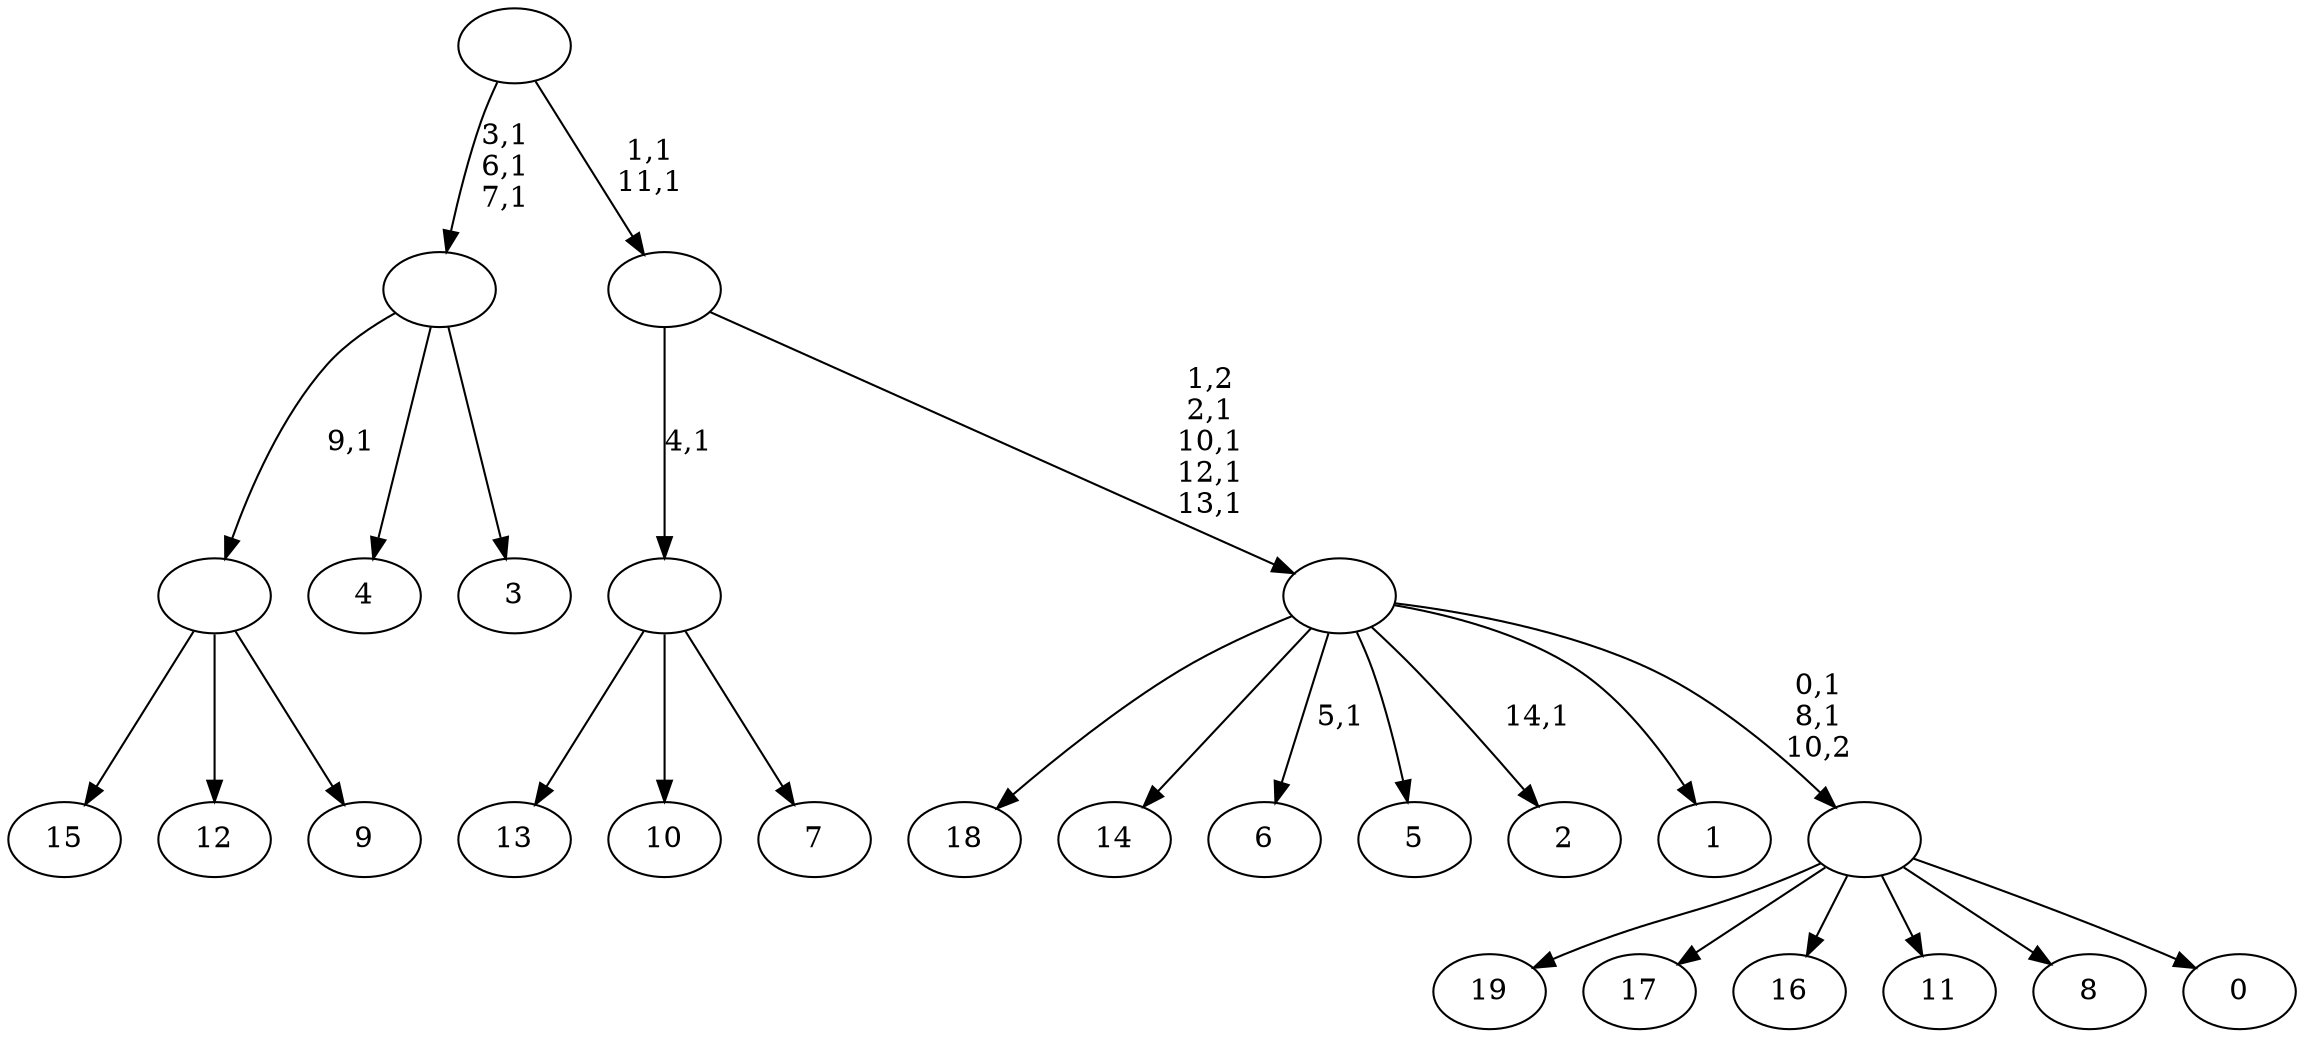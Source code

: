 digraph T {
	35 [label="19"]
	34 [label="18"]
	33 [label="17"]
	32 [label="16"]
	31 [label="15"]
	30 [label="14"]
	29 [label="13"]
	28 [label="12"]
	27 [label="11"]
	26 [label="10"]
	25 [label="9"]
	24 [label=""]
	23 [label="8"]
	22 [label="7"]
	21 [label=""]
	20 [label="6"]
	18 [label="5"]
	17 [label="4"]
	16 [label="3"]
	15 [label=""]
	12 [label="2"]
	10 [label="1"]
	9 [label="0"]
	8 [label=""]
	6 [label=""]
	2 [label=""]
	0 [label=""]
	24 -> 31 [label=""]
	24 -> 28 [label=""]
	24 -> 25 [label=""]
	21 -> 29 [label=""]
	21 -> 26 [label=""]
	21 -> 22 [label=""]
	15 -> 24 [label="9,1"]
	15 -> 17 [label=""]
	15 -> 16 [label=""]
	8 -> 35 [label=""]
	8 -> 33 [label=""]
	8 -> 32 [label=""]
	8 -> 27 [label=""]
	8 -> 23 [label=""]
	8 -> 9 [label=""]
	6 -> 8 [label="0,1\n8,1\n10,2"]
	6 -> 12 [label="14,1"]
	6 -> 20 [label="5,1"]
	6 -> 34 [label=""]
	6 -> 30 [label=""]
	6 -> 18 [label=""]
	6 -> 10 [label=""]
	2 -> 6 [label="1,2\n2,1\n10,1\n12,1\n13,1"]
	2 -> 21 [label="4,1"]
	0 -> 2 [label="1,1\n11,1"]
	0 -> 15 [label="3,1\n6,1\n7,1"]
}
